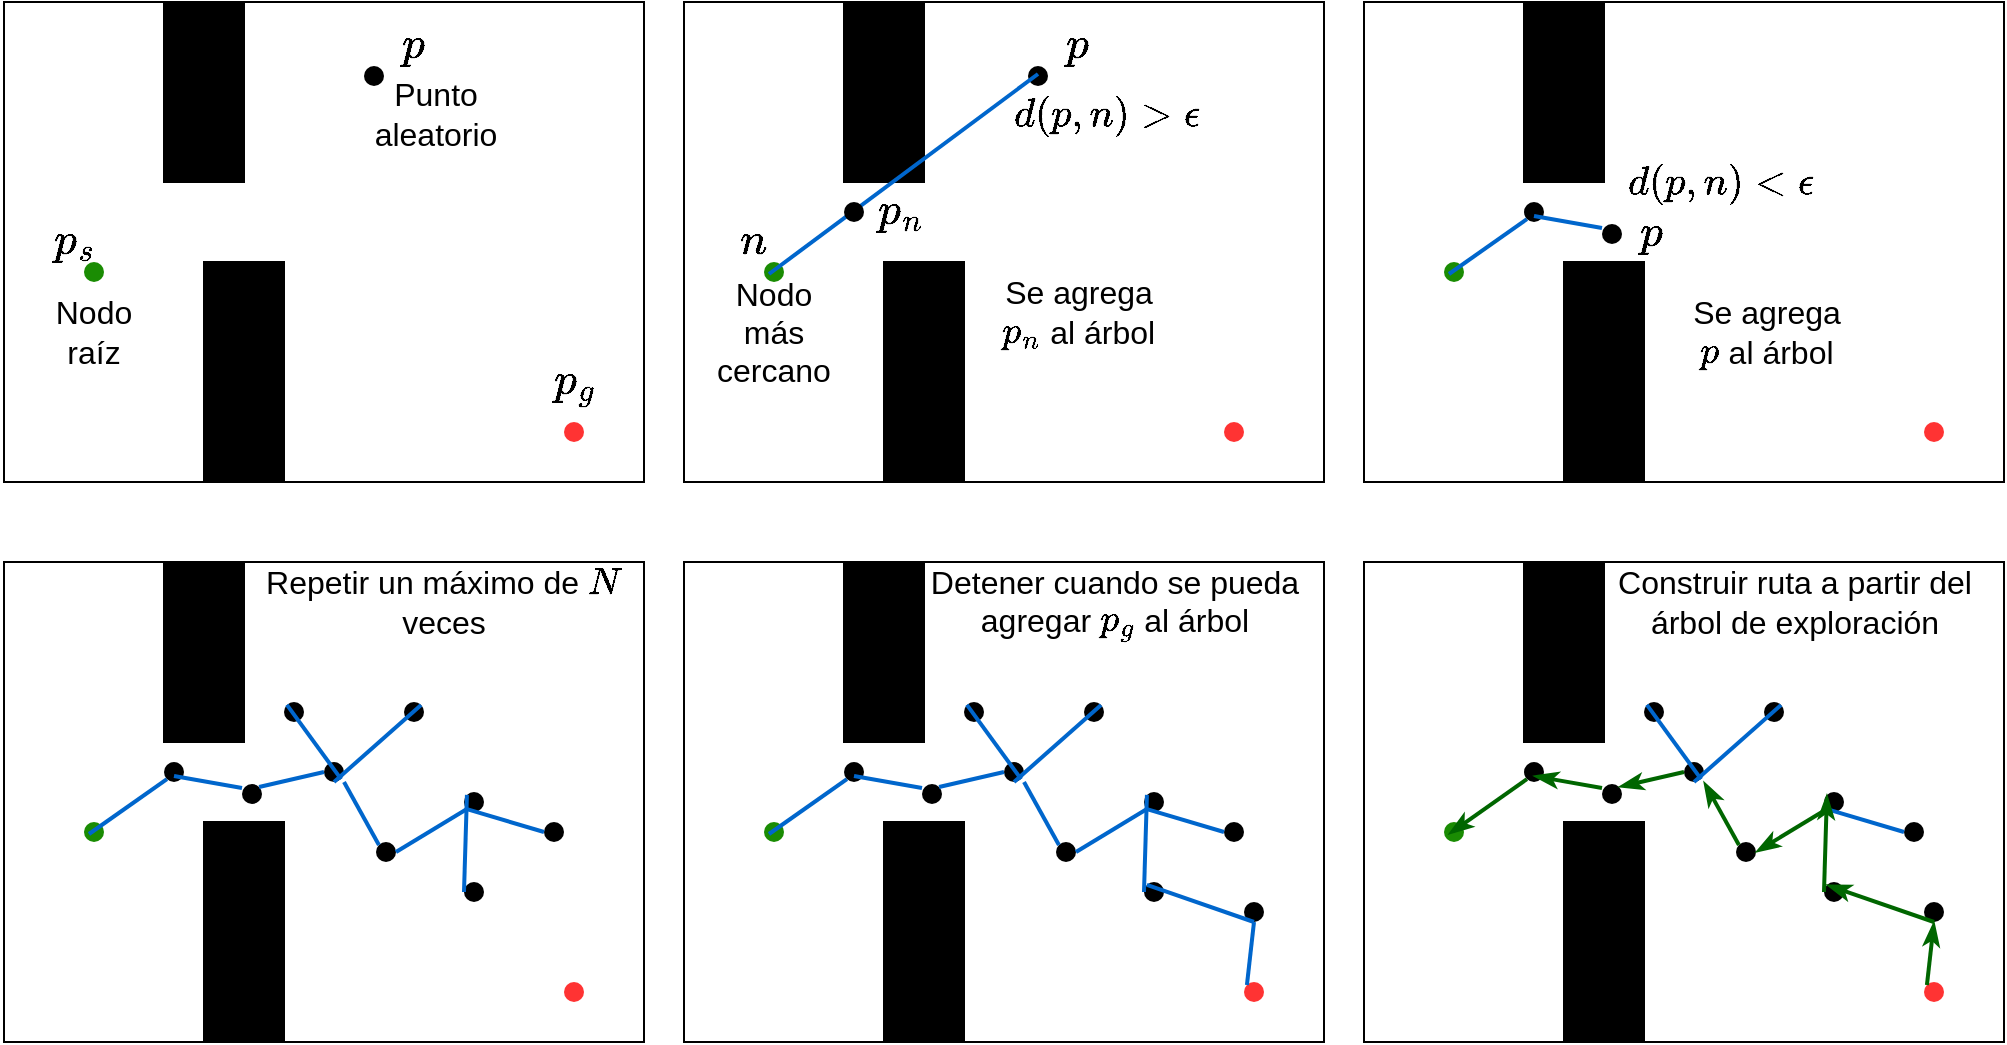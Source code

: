 <mxfile version="23.0.2" type="device">
  <diagram name="Page-1" id="-N0F7jFTU3yKXktSKfu4">
    <mxGraphModel dx="908" dy="562" grid="1" gridSize="10" guides="1" tooltips="1" connect="1" arrows="1" fold="1" page="1" pageScale="1" pageWidth="850" pageHeight="1100" math="1" shadow="0">
      <root>
        <mxCell id="0" />
        <mxCell id="1" parent="0" />
        <mxCell id="wfAtgvmhZB0U_ACwoGtn-1" value="" style="rounded=0;whiteSpace=wrap;html=1;" vertex="1" parent="1">
          <mxGeometry x="40" y="80" width="320" height="240" as="geometry" />
        </mxCell>
        <mxCell id="wfAtgvmhZB0U_ACwoGtn-2" value="" style="rounded=0;whiteSpace=wrap;html=1;fillColor=#000000;" vertex="1" parent="1">
          <mxGeometry x="120" y="80" width="40" height="90" as="geometry" />
        </mxCell>
        <mxCell id="wfAtgvmhZB0U_ACwoGtn-3" value="" style="rounded=0;whiteSpace=wrap;html=1;fillColor=#000000;" vertex="1" parent="1">
          <mxGeometry x="140" y="210" width="40" height="110" as="geometry" />
        </mxCell>
        <mxCell id="wfAtgvmhZB0U_ACwoGtn-4" value="" style="ellipse;whiteSpace=wrap;html=1;aspect=fixed;fillColor=#1A8C03;strokeColor=none;" vertex="1" parent="1">
          <mxGeometry x="80" y="210" width="10" height="10" as="geometry" />
        </mxCell>
        <mxCell id="wfAtgvmhZB0U_ACwoGtn-5" value="$$p_s$$" style="text;html=1;strokeColor=none;fillColor=none;align=center;verticalAlign=middle;whiteSpace=wrap;rounded=0;fontSize=19;" vertex="1" parent="1">
          <mxGeometry x="60" y="190" width="30" height="20" as="geometry" />
        </mxCell>
        <mxCell id="wfAtgvmhZB0U_ACwoGtn-6" value="" style="rounded=0;whiteSpace=wrap;html=1;" vertex="1" parent="1">
          <mxGeometry x="380" y="80" width="320" height="240" as="geometry" />
        </mxCell>
        <mxCell id="wfAtgvmhZB0U_ACwoGtn-7" value="" style="rounded=0;whiteSpace=wrap;html=1;fillColor=#000000;" vertex="1" parent="1">
          <mxGeometry x="460" y="80" width="40" height="90" as="geometry" />
        </mxCell>
        <mxCell id="wfAtgvmhZB0U_ACwoGtn-8" value="" style="rounded=0;whiteSpace=wrap;html=1;fillColor=#000000;" vertex="1" parent="1">
          <mxGeometry x="480" y="210" width="40" height="110" as="geometry" />
        </mxCell>
        <mxCell id="wfAtgvmhZB0U_ACwoGtn-9" value="" style="ellipse;whiteSpace=wrap;html=1;aspect=fixed;fillColor=#1A8C03;strokeColor=none;" vertex="1" parent="1">
          <mxGeometry x="420" y="210" width="10" height="10" as="geometry" />
        </mxCell>
        <mxCell id="wfAtgvmhZB0U_ACwoGtn-10" value="$$n$$" style="text;html=1;strokeColor=none;fillColor=none;align=center;verticalAlign=middle;whiteSpace=wrap;rounded=0;fontSize=19;" vertex="1" parent="1">
          <mxGeometry x="400" y="190" width="30" height="20" as="geometry" />
        </mxCell>
        <mxCell id="wfAtgvmhZB0U_ACwoGtn-11" value="" style="ellipse;whiteSpace=wrap;html=1;aspect=fixed;fillColor=#000000;strokeColor=none;" vertex="1" parent="1">
          <mxGeometry x="552" y="112" width="10" height="10" as="geometry" />
        </mxCell>
        <mxCell id="wfAtgvmhZB0U_ACwoGtn-12" value="" style="endArrow=none;html=1;rounded=0;exitX=0.75;exitY=1;exitDx=0;exitDy=0;strokeColor=#0066CC;strokeWidth=2;" edge="1" parent="1">
          <mxGeometry width="50" height="50" relative="1" as="geometry">
            <mxPoint x="422.5" y="216" as="sourcePoint" />
            <mxPoint x="557" y="116" as="targetPoint" />
          </mxGeometry>
        </mxCell>
        <mxCell id="wfAtgvmhZB0U_ACwoGtn-13" value="Nodo más cercano" style="text;html=1;strokeColor=none;fillColor=none;align=center;verticalAlign=middle;whiteSpace=wrap;rounded=0;fontSize=16;" vertex="1" parent="1">
          <mxGeometry x="395" y="230" width="60" height="30" as="geometry" />
        </mxCell>
        <mxCell id="wfAtgvmhZB0U_ACwoGtn-14" value="Nodo raíz" style="text;html=1;strokeColor=none;fillColor=none;align=center;verticalAlign=middle;whiteSpace=wrap;rounded=0;fontSize=16;" vertex="1" parent="1">
          <mxGeometry x="55" y="230" width="60" height="30" as="geometry" />
        </mxCell>
        <mxCell id="wfAtgvmhZB0U_ACwoGtn-15" value="$$p$$" style="text;html=1;strokeColor=none;fillColor=none;align=center;verticalAlign=middle;whiteSpace=wrap;rounded=0;fontSize=19;" vertex="1" parent="1">
          <mxGeometry x="562" y="92" width="30" height="20" as="geometry" />
        </mxCell>
        <mxCell id="wfAtgvmhZB0U_ACwoGtn-16" value="$$d(p,n) &amp;gt; \epsilon$$" style="text;html=1;strokeColor=none;fillColor=none;align=center;verticalAlign=middle;whiteSpace=wrap;rounded=0;fontSize=17;" vertex="1" parent="1">
          <mxGeometry x="562" y="122" width="60" height="30" as="geometry" />
        </mxCell>
        <mxCell id="wfAtgvmhZB0U_ACwoGtn-17" value="" style="ellipse;whiteSpace=wrap;html=1;aspect=fixed;fillColor=#000000;strokeColor=none;" vertex="1" parent="1">
          <mxGeometry x="220" y="112" width="10" height="10" as="geometry" />
        </mxCell>
        <mxCell id="wfAtgvmhZB0U_ACwoGtn-18" value="$$p$$" style="text;html=1;strokeColor=none;fillColor=none;align=center;verticalAlign=middle;whiteSpace=wrap;rounded=0;fontSize=19;" vertex="1" parent="1">
          <mxGeometry x="230" y="92" width="30" height="20" as="geometry" />
        </mxCell>
        <mxCell id="wfAtgvmhZB0U_ACwoGtn-19" value="Punto aleatorio" style="text;html=1;strokeColor=none;fillColor=none;align=center;verticalAlign=middle;whiteSpace=wrap;rounded=0;fontSize=16;" vertex="1" parent="1">
          <mxGeometry x="226" y="122" width="60" height="28" as="geometry" />
        </mxCell>
        <mxCell id="wfAtgvmhZB0U_ACwoGtn-21" value="" style="ellipse;whiteSpace=wrap;html=1;aspect=fixed;fillColor=#000000;strokeColor=none;" vertex="1" parent="1">
          <mxGeometry x="460" y="180" width="10" height="10" as="geometry" />
        </mxCell>
        <mxCell id="wfAtgvmhZB0U_ACwoGtn-22" value="$$p_n$$" style="text;html=1;strokeColor=none;fillColor=none;align=center;verticalAlign=middle;whiteSpace=wrap;rounded=0;fontSize=19;" vertex="1" parent="1">
          <mxGeometry x="473" y="175" width="30" height="20" as="geometry" />
        </mxCell>
        <mxCell id="wfAtgvmhZB0U_ACwoGtn-23" value="" style="rounded=0;whiteSpace=wrap;html=1;" vertex="1" parent="1">
          <mxGeometry x="720" y="80" width="320" height="240" as="geometry" />
        </mxCell>
        <mxCell id="wfAtgvmhZB0U_ACwoGtn-24" value="" style="rounded=0;whiteSpace=wrap;html=1;fillColor=#000000;" vertex="1" parent="1">
          <mxGeometry x="800" y="80" width="40" height="90" as="geometry" />
        </mxCell>
        <mxCell id="wfAtgvmhZB0U_ACwoGtn-25" value="" style="rounded=0;whiteSpace=wrap;html=1;fillColor=#000000;" vertex="1" parent="1">
          <mxGeometry x="820" y="210" width="40" height="110" as="geometry" />
        </mxCell>
        <mxCell id="wfAtgvmhZB0U_ACwoGtn-26" value="" style="ellipse;whiteSpace=wrap;html=1;aspect=fixed;fillColor=#1A8C03;strokeColor=none;" vertex="1" parent="1">
          <mxGeometry x="760" y="210" width="10" height="10" as="geometry" />
        </mxCell>
        <mxCell id="wfAtgvmhZB0U_ACwoGtn-28" value="" style="ellipse;whiteSpace=wrap;html=1;aspect=fixed;fillColor=#000000;strokeColor=none;" vertex="1" parent="1">
          <mxGeometry x="839" y="191" width="10" height="10" as="geometry" />
        </mxCell>
        <mxCell id="wfAtgvmhZB0U_ACwoGtn-29" value="" style="endArrow=none;html=1;rounded=0;exitX=0.75;exitY=1;exitDx=0;exitDy=0;strokeColor=#0066CC;strokeWidth=2;entryX=0;entryY=1;entryDx=0;entryDy=0;" edge="1" parent="1" target="wfAtgvmhZB0U_ACwoGtn-33">
          <mxGeometry width="50" height="50" relative="1" as="geometry">
            <mxPoint x="762.5" y="216" as="sourcePoint" />
            <mxPoint x="897" y="116" as="targetPoint" />
          </mxGeometry>
        </mxCell>
        <mxCell id="wfAtgvmhZB0U_ACwoGtn-30" value="Se agrega \(p_n\) al árbol" style="text;html=1;strokeColor=none;fillColor=none;align=center;verticalAlign=middle;whiteSpace=wrap;rounded=0;fontSize=16;" vertex="1" parent="1">
          <mxGeometry x="534.5" y="220" width="85" height="30" as="geometry" />
        </mxCell>
        <mxCell id="wfAtgvmhZB0U_ACwoGtn-31" value="$$p$$" style="text;html=1;strokeColor=none;fillColor=none;align=center;verticalAlign=middle;whiteSpace=wrap;rounded=0;fontSize=19;" vertex="1" parent="1">
          <mxGeometry x="849" y="186" width="30" height="20" as="geometry" />
        </mxCell>
        <mxCell id="wfAtgvmhZB0U_ACwoGtn-32" value="$$d(p,n) &amp;lt; \epsilon$$" style="text;html=1;strokeColor=none;fillColor=none;align=center;verticalAlign=middle;whiteSpace=wrap;rounded=0;fontSize=17;" vertex="1" parent="1">
          <mxGeometry x="869" y="156" width="60" height="30" as="geometry" />
        </mxCell>
        <mxCell id="wfAtgvmhZB0U_ACwoGtn-33" value="" style="ellipse;whiteSpace=wrap;html=1;aspect=fixed;fillColor=#000000;strokeColor=none;" vertex="1" parent="1">
          <mxGeometry x="800" y="180" width="10" height="10" as="geometry" />
        </mxCell>
        <mxCell id="wfAtgvmhZB0U_ACwoGtn-36" value="" style="endArrow=none;html=1;rounded=0;exitX=0;exitY=0.5;exitDx=0;exitDy=0;strokeColor=#0066CC;strokeWidth=2;entryX=0.5;entryY=1;entryDx=0;entryDy=0;" edge="1" parent="1">
          <mxGeometry width="50" height="50" relative="1" as="geometry">
            <mxPoint x="839" y="193" as="sourcePoint" />
            <mxPoint x="805" y="187" as="targetPoint" />
          </mxGeometry>
        </mxCell>
        <mxCell id="wfAtgvmhZB0U_ACwoGtn-37" value="Se agrega \(p\) al árbol" style="text;html=1;strokeColor=none;fillColor=none;align=center;verticalAlign=middle;whiteSpace=wrap;rounded=0;fontSize=16;" vertex="1" parent="1">
          <mxGeometry x="879" y="230" width="85" height="30" as="geometry" />
        </mxCell>
        <mxCell id="wfAtgvmhZB0U_ACwoGtn-38" value="" style="rounded=0;whiteSpace=wrap;html=1;" vertex="1" parent="1">
          <mxGeometry x="40" y="360" width="320" height="240" as="geometry" />
        </mxCell>
        <mxCell id="wfAtgvmhZB0U_ACwoGtn-39" value="" style="rounded=0;whiteSpace=wrap;html=1;fillColor=#000000;" vertex="1" parent="1">
          <mxGeometry x="120" y="360" width="40" height="90" as="geometry" />
        </mxCell>
        <mxCell id="wfAtgvmhZB0U_ACwoGtn-40" value="" style="rounded=0;whiteSpace=wrap;html=1;fillColor=#000000;" vertex="1" parent="1">
          <mxGeometry x="140" y="490" width="40" height="110" as="geometry" />
        </mxCell>
        <mxCell id="wfAtgvmhZB0U_ACwoGtn-41" value="" style="ellipse;whiteSpace=wrap;html=1;aspect=fixed;fillColor=#1A8C03;strokeColor=none;" vertex="1" parent="1">
          <mxGeometry x="80" y="490" width="10" height="10" as="geometry" />
        </mxCell>
        <mxCell id="wfAtgvmhZB0U_ACwoGtn-42" value="" style="ellipse;whiteSpace=wrap;html=1;aspect=fixed;fillColor=#000000;strokeColor=none;" vertex="1" parent="1">
          <mxGeometry x="159" y="471" width="10" height="10" as="geometry" />
        </mxCell>
        <mxCell id="wfAtgvmhZB0U_ACwoGtn-43" value="" style="endArrow=none;html=1;rounded=0;exitX=0.75;exitY=1;exitDx=0;exitDy=0;strokeColor=#0066CC;strokeWidth=2;entryX=0;entryY=1;entryDx=0;entryDy=0;" edge="1" parent="1" target="wfAtgvmhZB0U_ACwoGtn-46">
          <mxGeometry width="50" height="50" relative="1" as="geometry">
            <mxPoint x="82.5" y="496" as="sourcePoint" />
            <mxPoint x="217" y="396" as="targetPoint" />
          </mxGeometry>
        </mxCell>
        <mxCell id="wfAtgvmhZB0U_ACwoGtn-46" value="" style="ellipse;whiteSpace=wrap;html=1;aspect=fixed;fillColor=#000000;strokeColor=none;" vertex="1" parent="1">
          <mxGeometry x="120" y="460" width="10" height="10" as="geometry" />
        </mxCell>
        <mxCell id="wfAtgvmhZB0U_ACwoGtn-47" value="" style="endArrow=none;html=1;rounded=0;exitX=0;exitY=0.5;exitDx=0;exitDy=0;strokeColor=#0066CC;strokeWidth=2;entryX=0.5;entryY=1;entryDx=0;entryDy=0;" edge="1" parent="1">
          <mxGeometry width="50" height="50" relative="1" as="geometry">
            <mxPoint x="159" y="473" as="sourcePoint" />
            <mxPoint x="125" y="467" as="targetPoint" />
          </mxGeometry>
        </mxCell>
        <mxCell id="wfAtgvmhZB0U_ACwoGtn-49" value="" style="ellipse;whiteSpace=wrap;html=1;aspect=fixed;fillColor=#000000;strokeColor=none;" vertex="1" parent="1">
          <mxGeometry x="200" y="460" width="10" height="10" as="geometry" />
        </mxCell>
        <mxCell id="wfAtgvmhZB0U_ACwoGtn-52" value="" style="endArrow=none;html=1;rounded=0;exitX=1;exitY=0;exitDx=0;exitDy=0;strokeColor=#0066CC;strokeWidth=2;entryX=0;entryY=0.5;entryDx=0;entryDy=0;" edge="1" parent="1" source="wfAtgvmhZB0U_ACwoGtn-42" target="wfAtgvmhZB0U_ACwoGtn-49">
          <mxGeometry width="50" height="50" relative="1" as="geometry">
            <mxPoint x="385.5" y="510" as="sourcePoint" />
            <mxPoint x="280" y="450" as="targetPoint" />
          </mxGeometry>
        </mxCell>
        <mxCell id="wfAtgvmhZB0U_ACwoGtn-53" value="" style="ellipse;whiteSpace=wrap;html=1;aspect=fixed;fillColor=#000000;strokeColor=none;" vertex="1" parent="1">
          <mxGeometry x="180" y="430" width="10" height="10" as="geometry" />
        </mxCell>
        <mxCell id="wfAtgvmhZB0U_ACwoGtn-54" value="" style="ellipse;whiteSpace=wrap;html=1;aspect=fixed;fillColor=#000000;strokeColor=none;" vertex="1" parent="1">
          <mxGeometry x="240" y="430" width="10" height="10" as="geometry" />
        </mxCell>
        <mxCell id="wfAtgvmhZB0U_ACwoGtn-55" value="" style="ellipse;whiteSpace=wrap;html=1;aspect=fixed;fillColor=#000000;strokeColor=none;" vertex="1" parent="1">
          <mxGeometry x="226" y="500" width="10" height="10" as="geometry" />
        </mxCell>
        <mxCell id="wfAtgvmhZB0U_ACwoGtn-56" value="" style="endArrow=none;html=1;rounded=0;exitX=1;exitY=1;exitDx=0;exitDy=0;strokeColor=#0066CC;strokeWidth=2;entryX=0;entryY=0;entryDx=0;entryDy=0;" edge="1" parent="1" source="wfAtgvmhZB0U_ACwoGtn-49" target="wfAtgvmhZB0U_ACwoGtn-53">
          <mxGeometry width="50" height="50" relative="1" as="geometry">
            <mxPoint x="178" y="482" as="sourcePoint" />
            <mxPoint x="210" y="475" as="targetPoint" />
          </mxGeometry>
        </mxCell>
        <mxCell id="wfAtgvmhZB0U_ACwoGtn-57" value="" style="endArrow=none;html=1;rounded=0;exitX=0.5;exitY=1;exitDx=0;exitDy=0;strokeColor=#0066CC;strokeWidth=2;entryX=1;entryY=0;entryDx=0;entryDy=0;" edge="1" parent="1" source="wfAtgvmhZB0U_ACwoGtn-49" target="wfAtgvmhZB0U_ACwoGtn-54">
          <mxGeometry width="50" height="50" relative="1" as="geometry">
            <mxPoint x="188" y="492" as="sourcePoint" />
            <mxPoint x="220" y="485" as="targetPoint" />
          </mxGeometry>
        </mxCell>
        <mxCell id="wfAtgvmhZB0U_ACwoGtn-58" value="" style="endArrow=none;html=1;rounded=0;strokeColor=#0066CC;strokeWidth=2;entryX=0;entryY=0;entryDx=0;entryDy=0;" edge="1" parent="1" target="wfAtgvmhZB0U_ACwoGtn-55">
          <mxGeometry width="50" height="50" relative="1" as="geometry">
            <mxPoint x="210" y="470" as="sourcePoint" />
            <mxPoint x="230" y="495" as="targetPoint" />
          </mxGeometry>
        </mxCell>
        <mxCell id="wfAtgvmhZB0U_ACwoGtn-59" value="" style="ellipse;whiteSpace=wrap;html=1;aspect=fixed;fillColor=#000000;strokeColor=none;" vertex="1" parent="1">
          <mxGeometry x="270" y="475" width="10" height="10" as="geometry" />
        </mxCell>
        <mxCell id="wfAtgvmhZB0U_ACwoGtn-60" value="" style="ellipse;whiteSpace=wrap;html=1;aspect=fixed;fillColor=#000000;strokeColor=none;" vertex="1" parent="1">
          <mxGeometry x="270" y="520" width="10" height="10" as="geometry" />
        </mxCell>
        <mxCell id="wfAtgvmhZB0U_ACwoGtn-61" value="" style="ellipse;whiteSpace=wrap;html=1;aspect=fixed;fillColor=#000000;strokeColor=none;" vertex="1" parent="1">
          <mxGeometry x="310" y="490" width="10" height="10" as="geometry" />
        </mxCell>
        <mxCell id="wfAtgvmhZB0U_ACwoGtn-63" value="" style="ellipse;whiteSpace=wrap;html=1;aspect=fixed;fillColor=#FF3333;strokeColor=none;" vertex="1" parent="1">
          <mxGeometry x="320" y="570" width="10" height="10" as="geometry" />
        </mxCell>
        <mxCell id="wfAtgvmhZB0U_ACwoGtn-64" value="" style="ellipse;whiteSpace=wrap;html=1;aspect=fixed;fillColor=#FF3333;strokeColor=none;" vertex="1" parent="1">
          <mxGeometry x="320" y="290" width="10" height="10" as="geometry" />
        </mxCell>
        <mxCell id="wfAtgvmhZB0U_ACwoGtn-65" value="" style="ellipse;whiteSpace=wrap;html=1;aspect=fixed;fillColor=#FF3333;strokeColor=none;" vertex="1" parent="1">
          <mxGeometry x="650" y="290" width="10" height="10" as="geometry" />
        </mxCell>
        <mxCell id="wfAtgvmhZB0U_ACwoGtn-66" value="" style="ellipse;whiteSpace=wrap;html=1;aspect=fixed;fillColor=#FF3333;strokeColor=none;" vertex="1" parent="1">
          <mxGeometry x="1000" y="290" width="10" height="10" as="geometry" />
        </mxCell>
        <mxCell id="wfAtgvmhZB0U_ACwoGtn-67" value="$$p_g$$" style="text;html=1;strokeColor=none;fillColor=none;align=center;verticalAlign=middle;whiteSpace=wrap;rounded=0;fontSize=19;" vertex="1" parent="1">
          <mxGeometry x="310" y="260" width="30" height="20" as="geometry" />
        </mxCell>
        <mxCell id="wfAtgvmhZB0U_ACwoGtn-68" value="" style="endArrow=none;html=1;rounded=0;strokeColor=#0066CC;strokeWidth=2;entryX=0;entryY=1;entryDx=0;entryDy=0;exitX=1;exitY=0.5;exitDx=0;exitDy=0;" edge="1" parent="1" source="wfAtgvmhZB0U_ACwoGtn-55" target="wfAtgvmhZB0U_ACwoGtn-59">
          <mxGeometry width="50" height="50" relative="1" as="geometry">
            <mxPoint x="220" y="480" as="sourcePoint" />
            <mxPoint x="237" y="511" as="targetPoint" />
          </mxGeometry>
        </mxCell>
        <mxCell id="wfAtgvmhZB0U_ACwoGtn-69" value="" style="endArrow=none;html=1;rounded=0;strokeColor=#0066CC;strokeWidth=2;entryX=0;entryY=0.5;entryDx=0;entryDy=0;exitX=0;exitY=1;exitDx=0;exitDy=0;" edge="1" parent="1" source="wfAtgvmhZB0U_ACwoGtn-59" target="wfAtgvmhZB0U_ACwoGtn-61">
          <mxGeometry width="50" height="50" relative="1" as="geometry">
            <mxPoint x="230" y="490" as="sourcePoint" />
            <mxPoint x="247" y="521" as="targetPoint" />
          </mxGeometry>
        </mxCell>
        <mxCell id="wfAtgvmhZB0U_ACwoGtn-70" value="" style="endArrow=none;html=1;rounded=0;strokeColor=#0066CC;strokeWidth=2;entryX=0;entryY=0.5;entryDx=0;entryDy=0;exitX=0;exitY=0;exitDx=0;exitDy=0;" edge="1" parent="1" source="wfAtgvmhZB0U_ACwoGtn-59" target="wfAtgvmhZB0U_ACwoGtn-60">
          <mxGeometry width="50" height="50" relative="1" as="geometry">
            <mxPoint x="275" y="490" as="sourcePoint" />
            <mxPoint x="257" y="531" as="targetPoint" />
          </mxGeometry>
        </mxCell>
        <mxCell id="wfAtgvmhZB0U_ACwoGtn-72" value="Repetir un máximo de \(N\) veces" style="text;html=1;strokeColor=none;fillColor=none;align=center;verticalAlign=middle;whiteSpace=wrap;rounded=0;fontSize=16;" vertex="1" parent="1">
          <mxGeometry x="170" y="370" width="180" height="20" as="geometry" />
        </mxCell>
        <mxCell id="wfAtgvmhZB0U_ACwoGtn-73" value="" style="rounded=0;whiteSpace=wrap;html=1;" vertex="1" parent="1">
          <mxGeometry x="380" y="360" width="320" height="240" as="geometry" />
        </mxCell>
        <mxCell id="wfAtgvmhZB0U_ACwoGtn-74" value="" style="rounded=0;whiteSpace=wrap;html=1;fillColor=#000000;" vertex="1" parent="1">
          <mxGeometry x="460" y="360" width="40" height="90" as="geometry" />
        </mxCell>
        <mxCell id="wfAtgvmhZB0U_ACwoGtn-75" value="" style="rounded=0;whiteSpace=wrap;html=1;fillColor=#000000;" vertex="1" parent="1">
          <mxGeometry x="480" y="490" width="40" height="110" as="geometry" />
        </mxCell>
        <mxCell id="wfAtgvmhZB0U_ACwoGtn-76" value="" style="ellipse;whiteSpace=wrap;html=1;aspect=fixed;fillColor=#1A8C03;strokeColor=none;" vertex="1" parent="1">
          <mxGeometry x="420" y="490" width="10" height="10" as="geometry" />
        </mxCell>
        <mxCell id="wfAtgvmhZB0U_ACwoGtn-77" value="" style="ellipse;whiteSpace=wrap;html=1;aspect=fixed;fillColor=#000000;strokeColor=none;" vertex="1" parent="1">
          <mxGeometry x="499" y="471" width="10" height="10" as="geometry" />
        </mxCell>
        <mxCell id="wfAtgvmhZB0U_ACwoGtn-78" value="" style="endArrow=none;html=1;rounded=0;exitX=0.75;exitY=1;exitDx=0;exitDy=0;strokeColor=#0066CC;strokeWidth=2;entryX=0;entryY=1;entryDx=0;entryDy=0;" edge="1" parent="1" target="wfAtgvmhZB0U_ACwoGtn-79">
          <mxGeometry width="50" height="50" relative="1" as="geometry">
            <mxPoint x="422.5" y="496" as="sourcePoint" />
            <mxPoint x="557" y="396" as="targetPoint" />
          </mxGeometry>
        </mxCell>
        <mxCell id="wfAtgvmhZB0U_ACwoGtn-79" value="" style="ellipse;whiteSpace=wrap;html=1;aspect=fixed;fillColor=#000000;strokeColor=none;" vertex="1" parent="1">
          <mxGeometry x="460" y="460" width="10" height="10" as="geometry" />
        </mxCell>
        <mxCell id="wfAtgvmhZB0U_ACwoGtn-80" value="" style="endArrow=none;html=1;rounded=0;exitX=0;exitY=0.5;exitDx=0;exitDy=0;strokeColor=#0066CC;strokeWidth=2;entryX=0.5;entryY=1;entryDx=0;entryDy=0;" edge="1" parent="1">
          <mxGeometry width="50" height="50" relative="1" as="geometry">
            <mxPoint x="499" y="473" as="sourcePoint" />
            <mxPoint x="465" y="467" as="targetPoint" />
          </mxGeometry>
        </mxCell>
        <mxCell id="wfAtgvmhZB0U_ACwoGtn-81" value="" style="ellipse;whiteSpace=wrap;html=1;aspect=fixed;fillColor=#000000;strokeColor=none;" vertex="1" parent="1">
          <mxGeometry x="540" y="460" width="10" height="10" as="geometry" />
        </mxCell>
        <mxCell id="wfAtgvmhZB0U_ACwoGtn-82" value="" style="endArrow=none;html=1;rounded=0;exitX=1;exitY=0;exitDx=0;exitDy=0;strokeColor=#0066CC;strokeWidth=2;entryX=0;entryY=0.5;entryDx=0;entryDy=0;" edge="1" parent="1" source="wfAtgvmhZB0U_ACwoGtn-77" target="wfAtgvmhZB0U_ACwoGtn-81">
          <mxGeometry width="50" height="50" relative="1" as="geometry">
            <mxPoint x="725.5" y="510" as="sourcePoint" />
            <mxPoint x="620" y="450" as="targetPoint" />
          </mxGeometry>
        </mxCell>
        <mxCell id="wfAtgvmhZB0U_ACwoGtn-83" value="" style="ellipse;whiteSpace=wrap;html=1;aspect=fixed;fillColor=#000000;strokeColor=none;" vertex="1" parent="1">
          <mxGeometry x="520" y="430" width="10" height="10" as="geometry" />
        </mxCell>
        <mxCell id="wfAtgvmhZB0U_ACwoGtn-84" value="" style="ellipse;whiteSpace=wrap;html=1;aspect=fixed;fillColor=#000000;strokeColor=none;" vertex="1" parent="1">
          <mxGeometry x="580" y="430" width="10" height="10" as="geometry" />
        </mxCell>
        <mxCell id="wfAtgvmhZB0U_ACwoGtn-85" value="" style="ellipse;whiteSpace=wrap;html=1;aspect=fixed;fillColor=#000000;strokeColor=none;" vertex="1" parent="1">
          <mxGeometry x="566" y="500" width="10" height="10" as="geometry" />
        </mxCell>
        <mxCell id="wfAtgvmhZB0U_ACwoGtn-86" value="" style="endArrow=none;html=1;rounded=0;exitX=1;exitY=1;exitDx=0;exitDy=0;strokeColor=#0066CC;strokeWidth=2;entryX=0;entryY=0;entryDx=0;entryDy=0;" edge="1" parent="1" source="wfAtgvmhZB0U_ACwoGtn-81" target="wfAtgvmhZB0U_ACwoGtn-83">
          <mxGeometry width="50" height="50" relative="1" as="geometry">
            <mxPoint x="518" y="482" as="sourcePoint" />
            <mxPoint x="550" y="475" as="targetPoint" />
          </mxGeometry>
        </mxCell>
        <mxCell id="wfAtgvmhZB0U_ACwoGtn-87" value="" style="endArrow=none;html=1;rounded=0;exitX=0.5;exitY=1;exitDx=0;exitDy=0;strokeColor=#0066CC;strokeWidth=2;entryX=1;entryY=0;entryDx=0;entryDy=0;" edge="1" parent="1" source="wfAtgvmhZB0U_ACwoGtn-81" target="wfAtgvmhZB0U_ACwoGtn-84">
          <mxGeometry width="50" height="50" relative="1" as="geometry">
            <mxPoint x="528" y="492" as="sourcePoint" />
            <mxPoint x="560" y="485" as="targetPoint" />
          </mxGeometry>
        </mxCell>
        <mxCell id="wfAtgvmhZB0U_ACwoGtn-88" value="" style="endArrow=none;html=1;rounded=0;strokeColor=#0066CC;strokeWidth=2;entryX=0;entryY=0;entryDx=0;entryDy=0;" edge="1" parent="1" target="wfAtgvmhZB0U_ACwoGtn-85">
          <mxGeometry width="50" height="50" relative="1" as="geometry">
            <mxPoint x="550" y="470" as="sourcePoint" />
            <mxPoint x="570" y="495" as="targetPoint" />
          </mxGeometry>
        </mxCell>
        <mxCell id="wfAtgvmhZB0U_ACwoGtn-89" value="" style="ellipse;whiteSpace=wrap;html=1;aspect=fixed;fillColor=#000000;strokeColor=none;" vertex="1" parent="1">
          <mxGeometry x="610" y="475" width="10" height="10" as="geometry" />
        </mxCell>
        <mxCell id="wfAtgvmhZB0U_ACwoGtn-90" value="" style="ellipse;whiteSpace=wrap;html=1;aspect=fixed;fillColor=#000000;strokeColor=none;" vertex="1" parent="1">
          <mxGeometry x="610" y="520" width="10" height="10" as="geometry" />
        </mxCell>
        <mxCell id="wfAtgvmhZB0U_ACwoGtn-91" value="" style="ellipse;whiteSpace=wrap;html=1;aspect=fixed;fillColor=#000000;strokeColor=none;" vertex="1" parent="1">
          <mxGeometry x="650" y="490" width="10" height="10" as="geometry" />
        </mxCell>
        <mxCell id="wfAtgvmhZB0U_ACwoGtn-92" value="" style="ellipse;whiteSpace=wrap;html=1;aspect=fixed;fillColor=#FF3333;strokeColor=none;" vertex="1" parent="1">
          <mxGeometry x="660" y="570" width="10" height="10" as="geometry" />
        </mxCell>
        <mxCell id="wfAtgvmhZB0U_ACwoGtn-93" value="" style="endArrow=none;html=1;rounded=0;strokeColor=#0066CC;strokeWidth=2;entryX=0;entryY=1;entryDx=0;entryDy=0;exitX=1;exitY=0.5;exitDx=0;exitDy=0;" edge="1" parent="1" source="wfAtgvmhZB0U_ACwoGtn-85" target="wfAtgvmhZB0U_ACwoGtn-89">
          <mxGeometry width="50" height="50" relative="1" as="geometry">
            <mxPoint x="560" y="480" as="sourcePoint" />
            <mxPoint x="577" y="511" as="targetPoint" />
          </mxGeometry>
        </mxCell>
        <mxCell id="wfAtgvmhZB0U_ACwoGtn-94" value="" style="endArrow=none;html=1;rounded=0;strokeColor=#0066CC;strokeWidth=2;entryX=0;entryY=0.5;entryDx=0;entryDy=0;exitX=0;exitY=1;exitDx=0;exitDy=0;" edge="1" parent="1" source="wfAtgvmhZB0U_ACwoGtn-89" target="wfAtgvmhZB0U_ACwoGtn-91">
          <mxGeometry width="50" height="50" relative="1" as="geometry">
            <mxPoint x="570" y="490" as="sourcePoint" />
            <mxPoint x="587" y="521" as="targetPoint" />
          </mxGeometry>
        </mxCell>
        <mxCell id="wfAtgvmhZB0U_ACwoGtn-95" value="" style="endArrow=none;html=1;rounded=0;strokeColor=#0066CC;strokeWidth=2;entryX=0;entryY=0.5;entryDx=0;entryDy=0;exitX=0;exitY=0;exitDx=0;exitDy=0;" edge="1" parent="1" source="wfAtgvmhZB0U_ACwoGtn-89" target="wfAtgvmhZB0U_ACwoGtn-90">
          <mxGeometry width="50" height="50" relative="1" as="geometry">
            <mxPoint x="615" y="490" as="sourcePoint" />
            <mxPoint x="597" y="531" as="targetPoint" />
          </mxGeometry>
        </mxCell>
        <mxCell id="wfAtgvmhZB0U_ACwoGtn-96" value="Detener cuando se pueda agregar \(p_g\) al árbol" style="text;html=1;strokeColor=none;fillColor=none;align=center;verticalAlign=middle;whiteSpace=wrap;rounded=0;fontSize=16;" vertex="1" parent="1">
          <mxGeometry x="500" y="370" width="191" height="20" as="geometry" />
        </mxCell>
        <mxCell id="wfAtgvmhZB0U_ACwoGtn-97" value="" style="ellipse;whiteSpace=wrap;html=1;aspect=fixed;fillColor=#000000;strokeColor=none;" vertex="1" parent="1">
          <mxGeometry x="660" y="530" width="10" height="10" as="geometry" />
        </mxCell>
        <mxCell id="wfAtgvmhZB0U_ACwoGtn-98" value="" style="endArrow=none;html=1;rounded=0;strokeColor=#0066CC;strokeWidth=2;entryX=0.5;entryY=1;entryDx=0;entryDy=0;exitX=0;exitY=0;exitDx=0;exitDy=0;" edge="1" parent="1" source="wfAtgvmhZB0U_ACwoGtn-90" target="wfAtgvmhZB0U_ACwoGtn-97">
          <mxGeometry width="50" height="50" relative="1" as="geometry">
            <mxPoint x="621" y="486" as="sourcePoint" />
            <mxPoint x="620" y="535" as="targetPoint" />
          </mxGeometry>
        </mxCell>
        <mxCell id="wfAtgvmhZB0U_ACwoGtn-99" value="" style="endArrow=none;html=1;rounded=0;strokeColor=#0066CC;strokeWidth=2;entryX=0;entryY=0;entryDx=0;entryDy=0;" edge="1" parent="1" target="wfAtgvmhZB0U_ACwoGtn-92">
          <mxGeometry width="50" height="50" relative="1" as="geometry">
            <mxPoint x="665" y="540" as="sourcePoint" />
            <mxPoint x="630" y="545" as="targetPoint" />
          </mxGeometry>
        </mxCell>
        <mxCell id="wfAtgvmhZB0U_ACwoGtn-100" value="" style="rounded=0;whiteSpace=wrap;html=1;" vertex="1" parent="1">
          <mxGeometry x="720" y="360" width="320" height="240" as="geometry" />
        </mxCell>
        <mxCell id="wfAtgvmhZB0U_ACwoGtn-101" value="" style="rounded=0;whiteSpace=wrap;html=1;fillColor=#000000;" vertex="1" parent="1">
          <mxGeometry x="800" y="360" width="40" height="90" as="geometry" />
        </mxCell>
        <mxCell id="wfAtgvmhZB0U_ACwoGtn-102" value="" style="rounded=0;whiteSpace=wrap;html=1;fillColor=#000000;" vertex="1" parent="1">
          <mxGeometry x="820" y="490" width="40" height="110" as="geometry" />
        </mxCell>
        <mxCell id="wfAtgvmhZB0U_ACwoGtn-103" value="" style="ellipse;whiteSpace=wrap;html=1;aspect=fixed;fillColor=#1A8C03;strokeColor=none;" vertex="1" parent="1">
          <mxGeometry x="760" y="490" width="10" height="10" as="geometry" />
        </mxCell>
        <mxCell id="wfAtgvmhZB0U_ACwoGtn-104" value="" style="ellipse;whiteSpace=wrap;html=1;aspect=fixed;fillColor=#000000;strokeColor=none;" vertex="1" parent="1">
          <mxGeometry x="839" y="471" width="10" height="10" as="geometry" />
        </mxCell>
        <mxCell id="wfAtgvmhZB0U_ACwoGtn-105" value="" style="endArrow=none;html=1;rounded=0;exitX=0.75;exitY=1;exitDx=0;exitDy=0;strokeColor=#006600;strokeWidth=2;entryX=0;entryY=1;entryDx=0;entryDy=0;startArrow=classicThin;startFill=1;" edge="1" parent="1" target="wfAtgvmhZB0U_ACwoGtn-106">
          <mxGeometry width="50" height="50" relative="1" as="geometry">
            <mxPoint x="762.5" y="496" as="sourcePoint" />
            <mxPoint x="897" y="396" as="targetPoint" />
          </mxGeometry>
        </mxCell>
        <mxCell id="wfAtgvmhZB0U_ACwoGtn-106" value="" style="ellipse;whiteSpace=wrap;html=1;aspect=fixed;fillColor=#000000;strokeColor=none;" vertex="1" parent="1">
          <mxGeometry x="800" y="460" width="10" height="10" as="geometry" />
        </mxCell>
        <mxCell id="wfAtgvmhZB0U_ACwoGtn-107" value="" style="endArrow=classicThin;html=1;rounded=0;exitX=0;exitY=0.5;exitDx=0;exitDy=0;strokeColor=#006600;strokeWidth=2;entryX=0.5;entryY=1;entryDx=0;entryDy=0;startArrow=none;startFill=0;endFill=1;" edge="1" parent="1">
          <mxGeometry width="50" height="50" relative="1" as="geometry">
            <mxPoint x="839" y="473" as="sourcePoint" />
            <mxPoint x="805" y="467" as="targetPoint" />
          </mxGeometry>
        </mxCell>
        <mxCell id="wfAtgvmhZB0U_ACwoGtn-108" value="" style="ellipse;whiteSpace=wrap;html=1;aspect=fixed;fillColor=#000000;strokeColor=none;" vertex="1" parent="1">
          <mxGeometry x="880" y="460" width="10" height="10" as="geometry" />
        </mxCell>
        <mxCell id="wfAtgvmhZB0U_ACwoGtn-109" value="" style="endArrow=none;html=1;rounded=0;exitX=1;exitY=0;exitDx=0;exitDy=0;strokeColor=#006600;strokeWidth=2;entryX=0;entryY=0.5;entryDx=0;entryDy=0;startArrow=classicThin;startFill=1;" edge="1" parent="1" source="wfAtgvmhZB0U_ACwoGtn-104" target="wfAtgvmhZB0U_ACwoGtn-108">
          <mxGeometry width="50" height="50" relative="1" as="geometry">
            <mxPoint x="1065.5" y="510" as="sourcePoint" />
            <mxPoint x="960" y="450" as="targetPoint" />
          </mxGeometry>
        </mxCell>
        <mxCell id="wfAtgvmhZB0U_ACwoGtn-110" value="" style="ellipse;whiteSpace=wrap;html=1;aspect=fixed;fillColor=#000000;strokeColor=none;" vertex="1" parent="1">
          <mxGeometry x="860" y="430" width="10" height="10" as="geometry" />
        </mxCell>
        <mxCell id="wfAtgvmhZB0U_ACwoGtn-111" value="" style="ellipse;whiteSpace=wrap;html=1;aspect=fixed;fillColor=#000000;strokeColor=none;" vertex="1" parent="1">
          <mxGeometry x="920" y="430" width="10" height="10" as="geometry" />
        </mxCell>
        <mxCell id="wfAtgvmhZB0U_ACwoGtn-112" value="" style="ellipse;whiteSpace=wrap;html=1;aspect=fixed;fillColor=#000000;strokeColor=none;" vertex="1" parent="1">
          <mxGeometry x="906" y="500" width="10" height="10" as="geometry" />
        </mxCell>
        <mxCell id="wfAtgvmhZB0U_ACwoGtn-113" value="" style="endArrow=none;html=1;rounded=0;exitX=1;exitY=1;exitDx=0;exitDy=0;strokeColor=#0066CC;strokeWidth=2;entryX=0;entryY=0;entryDx=0;entryDy=0;" edge="1" parent="1" source="wfAtgvmhZB0U_ACwoGtn-108" target="wfAtgvmhZB0U_ACwoGtn-110">
          <mxGeometry width="50" height="50" relative="1" as="geometry">
            <mxPoint x="858" y="482" as="sourcePoint" />
            <mxPoint x="890" y="475" as="targetPoint" />
          </mxGeometry>
        </mxCell>
        <mxCell id="wfAtgvmhZB0U_ACwoGtn-114" value="" style="endArrow=none;html=1;rounded=0;exitX=0.5;exitY=1;exitDx=0;exitDy=0;strokeColor=#0066CC;strokeWidth=2;entryX=1;entryY=0;entryDx=0;entryDy=0;" edge="1" parent="1" source="wfAtgvmhZB0U_ACwoGtn-108" target="wfAtgvmhZB0U_ACwoGtn-111">
          <mxGeometry width="50" height="50" relative="1" as="geometry">
            <mxPoint x="868" y="492" as="sourcePoint" />
            <mxPoint x="900" y="485" as="targetPoint" />
          </mxGeometry>
        </mxCell>
        <mxCell id="wfAtgvmhZB0U_ACwoGtn-115" value="" style="endArrow=none;html=1;rounded=0;strokeColor=#006600;strokeWidth=2;entryX=0;entryY=0;entryDx=0;entryDy=0;startArrow=classicThin;startFill=1;" edge="1" parent="1" target="wfAtgvmhZB0U_ACwoGtn-112">
          <mxGeometry width="50" height="50" relative="1" as="geometry">
            <mxPoint x="890" y="470" as="sourcePoint" />
            <mxPoint x="910" y="495" as="targetPoint" />
          </mxGeometry>
        </mxCell>
        <mxCell id="wfAtgvmhZB0U_ACwoGtn-116" value="" style="ellipse;whiteSpace=wrap;html=1;aspect=fixed;fillColor=#000000;strokeColor=none;" vertex="1" parent="1">
          <mxGeometry x="950" y="475" width="10" height="10" as="geometry" />
        </mxCell>
        <mxCell id="wfAtgvmhZB0U_ACwoGtn-117" value="" style="ellipse;whiteSpace=wrap;html=1;aspect=fixed;fillColor=#000000;strokeColor=none;" vertex="1" parent="1">
          <mxGeometry x="950" y="520" width="10" height="10" as="geometry" />
        </mxCell>
        <mxCell id="wfAtgvmhZB0U_ACwoGtn-118" value="" style="ellipse;whiteSpace=wrap;html=1;aspect=fixed;fillColor=#000000;strokeColor=none;" vertex="1" parent="1">
          <mxGeometry x="990" y="490" width="10" height="10" as="geometry" />
        </mxCell>
        <mxCell id="wfAtgvmhZB0U_ACwoGtn-119" value="" style="ellipse;whiteSpace=wrap;html=1;aspect=fixed;fillColor=#FF3333;strokeColor=none;" vertex="1" parent="1">
          <mxGeometry x="1000" y="570" width="10" height="10" as="geometry" />
        </mxCell>
        <mxCell id="wfAtgvmhZB0U_ACwoGtn-120" value="" style="endArrow=none;html=1;rounded=0;strokeColor=#006600;strokeWidth=2;entryX=0;entryY=1;entryDx=0;entryDy=0;exitX=1;exitY=0.5;exitDx=0;exitDy=0;startArrow=classicThin;startFill=1;" edge="1" parent="1" source="wfAtgvmhZB0U_ACwoGtn-112" target="wfAtgvmhZB0U_ACwoGtn-116">
          <mxGeometry width="50" height="50" relative="1" as="geometry">
            <mxPoint x="900" y="480" as="sourcePoint" />
            <mxPoint x="917" y="511" as="targetPoint" />
          </mxGeometry>
        </mxCell>
        <mxCell id="wfAtgvmhZB0U_ACwoGtn-121" value="" style="endArrow=none;html=1;rounded=0;strokeColor=#0066CC;strokeWidth=2;entryX=0;entryY=0.5;entryDx=0;entryDy=0;exitX=0;exitY=1;exitDx=0;exitDy=0;" edge="1" parent="1" source="wfAtgvmhZB0U_ACwoGtn-116" target="wfAtgvmhZB0U_ACwoGtn-118">
          <mxGeometry width="50" height="50" relative="1" as="geometry">
            <mxPoint x="910" y="490" as="sourcePoint" />
            <mxPoint x="927" y="521" as="targetPoint" />
          </mxGeometry>
        </mxCell>
        <mxCell id="wfAtgvmhZB0U_ACwoGtn-122" value="" style="endArrow=none;html=1;rounded=0;strokeColor=#006600;strokeWidth=2;entryX=0;entryY=0.5;entryDx=0;entryDy=0;exitX=0;exitY=0;exitDx=0;exitDy=0;startArrow=classicThin;startFill=1;" edge="1" parent="1" source="wfAtgvmhZB0U_ACwoGtn-116" target="wfAtgvmhZB0U_ACwoGtn-117">
          <mxGeometry width="50" height="50" relative="1" as="geometry">
            <mxPoint x="955" y="490" as="sourcePoint" />
            <mxPoint x="937" y="531" as="targetPoint" />
          </mxGeometry>
        </mxCell>
        <mxCell id="wfAtgvmhZB0U_ACwoGtn-123" value="Construir ruta a partir del árbol de exploración" style="text;html=1;strokeColor=none;fillColor=none;align=center;verticalAlign=middle;whiteSpace=wrap;rounded=0;fontSize=16;" vertex="1" parent="1">
          <mxGeometry x="840" y="370" width="191" height="20" as="geometry" />
        </mxCell>
        <mxCell id="wfAtgvmhZB0U_ACwoGtn-124" value="" style="ellipse;whiteSpace=wrap;html=1;aspect=fixed;fillColor=#000000;strokeColor=none;" vertex="1" parent="1">
          <mxGeometry x="1000" y="530" width="10" height="10" as="geometry" />
        </mxCell>
        <mxCell id="wfAtgvmhZB0U_ACwoGtn-125" value="" style="endArrow=none;html=1;rounded=0;strokeColor=#006600;strokeWidth=2;entryX=0.5;entryY=1;entryDx=0;entryDy=0;exitX=0;exitY=0;exitDx=0;exitDy=0;startArrow=classicThin;startFill=1;" edge="1" parent="1" source="wfAtgvmhZB0U_ACwoGtn-117" target="wfAtgvmhZB0U_ACwoGtn-124">
          <mxGeometry width="50" height="50" relative="1" as="geometry">
            <mxPoint x="961" y="486" as="sourcePoint" />
            <mxPoint x="960" y="535" as="targetPoint" />
          </mxGeometry>
        </mxCell>
        <mxCell id="wfAtgvmhZB0U_ACwoGtn-126" value="" style="endArrow=none;html=1;rounded=0;strokeColor=#006600;strokeWidth=2;entryX=0;entryY=0;entryDx=0;entryDy=0;startArrow=classicThin;startFill=1;" edge="1" parent="1" target="wfAtgvmhZB0U_ACwoGtn-119">
          <mxGeometry width="50" height="50" relative="1" as="geometry">
            <mxPoint x="1005" y="540" as="sourcePoint" />
            <mxPoint x="970" y="545" as="targetPoint" />
          </mxGeometry>
        </mxCell>
      </root>
    </mxGraphModel>
  </diagram>
</mxfile>

